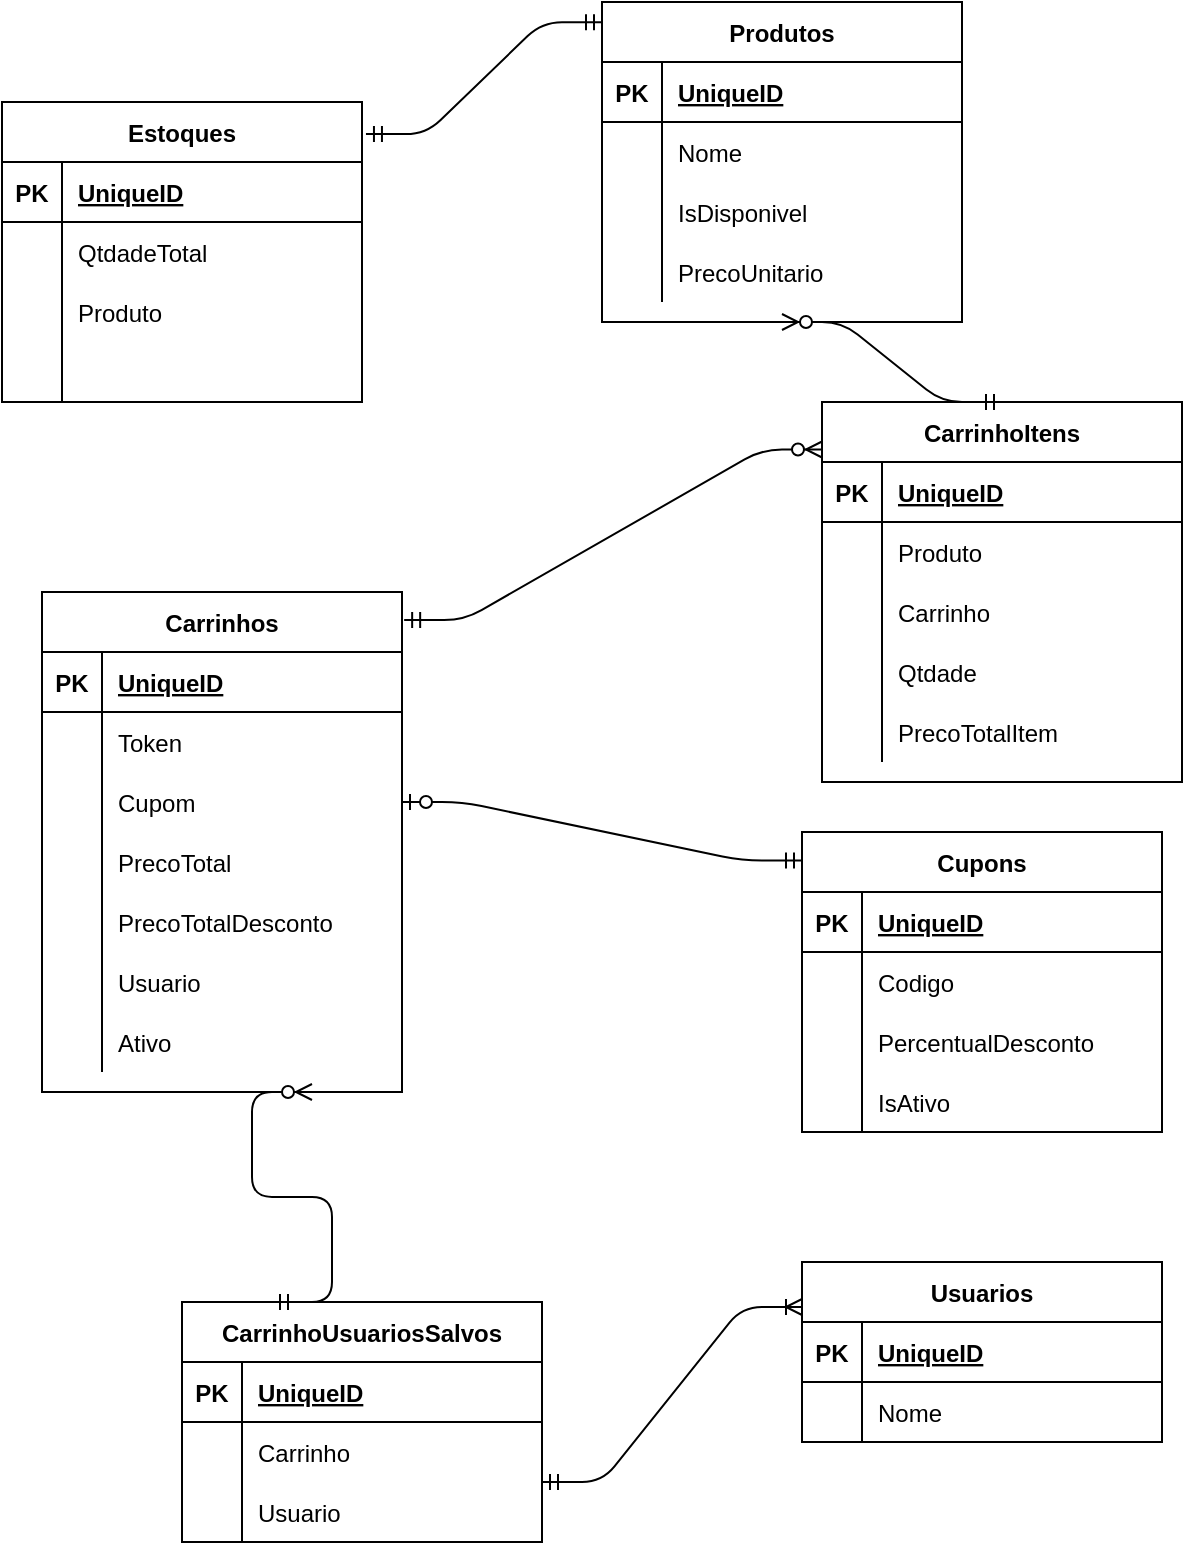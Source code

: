 <mxfile version="15.5.8" type="github">
  <diagram name="Page-1" id="e56a1550-8fbb-45ad-956c-1786394a9013">
    <mxGraphModel dx="1422" dy="752" grid="1" gridSize="10" guides="1" tooltips="1" connect="1" arrows="1" fold="1" page="1" pageScale="1" pageWidth="1100" pageHeight="850" background="none" math="0" shadow="0">
      <root>
        <mxCell id="0" />
        <mxCell id="1" parent="0" />
        <mxCell id="F-i-wz4eR_tnudAz3Pqm-1" value="Produtos" style="shape=table;startSize=30;container=1;collapsible=1;childLayout=tableLayout;fixedRows=1;rowLines=0;fontStyle=1;align=center;resizeLast=1;" parent="1" vertex="1">
          <mxGeometry x="350" y="50" width="180" height="160" as="geometry" />
        </mxCell>
        <mxCell id="F-i-wz4eR_tnudAz3Pqm-2" value="" style="shape=partialRectangle;collapsible=0;dropTarget=0;pointerEvents=0;fillColor=none;top=0;left=0;bottom=1;right=0;points=[[0,0.5],[1,0.5]];portConstraint=eastwest;" parent="F-i-wz4eR_tnudAz3Pqm-1" vertex="1">
          <mxGeometry y="30" width="180" height="30" as="geometry" />
        </mxCell>
        <mxCell id="F-i-wz4eR_tnudAz3Pqm-3" value="PK" style="shape=partialRectangle;connectable=0;fillColor=none;top=0;left=0;bottom=0;right=0;fontStyle=1;overflow=hidden;" parent="F-i-wz4eR_tnudAz3Pqm-2" vertex="1">
          <mxGeometry width="30" height="30" as="geometry" />
        </mxCell>
        <mxCell id="F-i-wz4eR_tnudAz3Pqm-4" value="UniqueID" style="shape=partialRectangle;connectable=0;fillColor=none;top=0;left=0;bottom=0;right=0;align=left;spacingLeft=6;fontStyle=5;overflow=hidden;" parent="F-i-wz4eR_tnudAz3Pqm-2" vertex="1">
          <mxGeometry x="30" width="150" height="30" as="geometry" />
        </mxCell>
        <mxCell id="F-i-wz4eR_tnudAz3Pqm-5" value="" style="shape=partialRectangle;collapsible=0;dropTarget=0;pointerEvents=0;fillColor=none;top=0;left=0;bottom=0;right=0;points=[[0,0.5],[1,0.5]];portConstraint=eastwest;" parent="F-i-wz4eR_tnudAz3Pqm-1" vertex="1">
          <mxGeometry y="60" width="180" height="30" as="geometry" />
        </mxCell>
        <mxCell id="F-i-wz4eR_tnudAz3Pqm-6" value="" style="shape=partialRectangle;connectable=0;fillColor=none;top=0;left=0;bottom=0;right=0;editable=1;overflow=hidden;" parent="F-i-wz4eR_tnudAz3Pqm-5" vertex="1">
          <mxGeometry width="30" height="30" as="geometry" />
        </mxCell>
        <mxCell id="F-i-wz4eR_tnudAz3Pqm-7" value="Nome" style="shape=partialRectangle;connectable=0;fillColor=none;top=0;left=0;bottom=0;right=0;align=left;spacingLeft=6;overflow=hidden;" parent="F-i-wz4eR_tnudAz3Pqm-5" vertex="1">
          <mxGeometry x="30" width="150" height="30" as="geometry" />
        </mxCell>
        <mxCell id="F-i-wz4eR_tnudAz3Pqm-8" value="" style="shape=partialRectangle;collapsible=0;dropTarget=0;pointerEvents=0;fillColor=none;top=0;left=0;bottom=0;right=0;points=[[0,0.5],[1,0.5]];portConstraint=eastwest;" parent="F-i-wz4eR_tnudAz3Pqm-1" vertex="1">
          <mxGeometry y="90" width="180" height="30" as="geometry" />
        </mxCell>
        <mxCell id="F-i-wz4eR_tnudAz3Pqm-9" value="" style="shape=partialRectangle;connectable=0;fillColor=none;top=0;left=0;bottom=0;right=0;editable=1;overflow=hidden;" parent="F-i-wz4eR_tnudAz3Pqm-8" vertex="1">
          <mxGeometry width="30" height="30" as="geometry" />
        </mxCell>
        <mxCell id="F-i-wz4eR_tnudAz3Pqm-10" value="IsDisponivel" style="shape=partialRectangle;connectable=0;fillColor=none;top=0;left=0;bottom=0;right=0;align=left;spacingLeft=6;overflow=hidden;" parent="F-i-wz4eR_tnudAz3Pqm-8" vertex="1">
          <mxGeometry x="30" width="150" height="30" as="geometry" />
        </mxCell>
        <mxCell id="F-i-wz4eR_tnudAz3Pqm-11" value="" style="shape=partialRectangle;collapsible=0;dropTarget=0;pointerEvents=0;fillColor=none;top=0;left=0;bottom=0;right=0;points=[[0,0.5],[1,0.5]];portConstraint=eastwest;" parent="F-i-wz4eR_tnudAz3Pqm-1" vertex="1">
          <mxGeometry y="120" width="180" height="30" as="geometry" />
        </mxCell>
        <mxCell id="F-i-wz4eR_tnudAz3Pqm-12" value="" style="shape=partialRectangle;connectable=0;fillColor=none;top=0;left=0;bottom=0;right=0;editable=1;overflow=hidden;" parent="F-i-wz4eR_tnudAz3Pqm-11" vertex="1">
          <mxGeometry width="30" height="30" as="geometry" />
        </mxCell>
        <mxCell id="F-i-wz4eR_tnudAz3Pqm-13" value="PrecoUnitario" style="shape=partialRectangle;connectable=0;fillColor=none;top=0;left=0;bottom=0;right=0;align=left;spacingLeft=6;overflow=hidden;" parent="F-i-wz4eR_tnudAz3Pqm-11" vertex="1">
          <mxGeometry x="30" width="150" height="30" as="geometry" />
        </mxCell>
        <mxCell id="F-i-wz4eR_tnudAz3Pqm-14" value="Estoques" style="shape=table;startSize=30;container=1;collapsible=1;childLayout=tableLayout;fixedRows=1;rowLines=0;fontStyle=1;align=center;resizeLast=1;" parent="1" vertex="1">
          <mxGeometry x="50" y="100" width="180" height="150" as="geometry" />
        </mxCell>
        <mxCell id="F-i-wz4eR_tnudAz3Pqm-15" value="" style="shape=partialRectangle;collapsible=0;dropTarget=0;pointerEvents=0;fillColor=none;top=0;left=0;bottom=1;right=0;points=[[0,0.5],[1,0.5]];portConstraint=eastwest;" parent="F-i-wz4eR_tnudAz3Pqm-14" vertex="1">
          <mxGeometry y="30" width="180" height="30" as="geometry" />
        </mxCell>
        <mxCell id="F-i-wz4eR_tnudAz3Pqm-16" value="PK" style="shape=partialRectangle;connectable=0;fillColor=none;top=0;left=0;bottom=0;right=0;fontStyle=1;overflow=hidden;" parent="F-i-wz4eR_tnudAz3Pqm-15" vertex="1">
          <mxGeometry width="30" height="30" as="geometry" />
        </mxCell>
        <mxCell id="F-i-wz4eR_tnudAz3Pqm-17" value="UniqueID" style="shape=partialRectangle;connectable=0;fillColor=none;top=0;left=0;bottom=0;right=0;align=left;spacingLeft=6;fontStyle=5;overflow=hidden;" parent="F-i-wz4eR_tnudAz3Pqm-15" vertex="1">
          <mxGeometry x="30" width="150" height="30" as="geometry" />
        </mxCell>
        <mxCell id="F-i-wz4eR_tnudAz3Pqm-18" value="" style="shape=partialRectangle;collapsible=0;dropTarget=0;pointerEvents=0;fillColor=none;top=0;left=0;bottom=0;right=0;points=[[0,0.5],[1,0.5]];portConstraint=eastwest;" parent="F-i-wz4eR_tnudAz3Pqm-14" vertex="1">
          <mxGeometry y="60" width="180" height="30" as="geometry" />
        </mxCell>
        <mxCell id="F-i-wz4eR_tnudAz3Pqm-19" value="" style="shape=partialRectangle;connectable=0;fillColor=none;top=0;left=0;bottom=0;right=0;editable=1;overflow=hidden;" parent="F-i-wz4eR_tnudAz3Pqm-18" vertex="1">
          <mxGeometry width="30" height="30" as="geometry" />
        </mxCell>
        <mxCell id="F-i-wz4eR_tnudAz3Pqm-20" value="QtdadeTotal" style="shape=partialRectangle;connectable=0;fillColor=none;top=0;left=0;bottom=0;right=0;align=left;spacingLeft=6;overflow=hidden;" parent="F-i-wz4eR_tnudAz3Pqm-18" vertex="1">
          <mxGeometry x="30" width="150" height="30" as="geometry" />
        </mxCell>
        <mxCell id="F-i-wz4eR_tnudAz3Pqm-21" value="" style="shape=partialRectangle;collapsible=0;dropTarget=0;pointerEvents=0;fillColor=none;top=0;left=0;bottom=0;right=0;points=[[0,0.5],[1,0.5]];portConstraint=eastwest;" parent="F-i-wz4eR_tnudAz3Pqm-14" vertex="1">
          <mxGeometry y="90" width="180" height="30" as="geometry" />
        </mxCell>
        <mxCell id="F-i-wz4eR_tnudAz3Pqm-22" value="" style="shape=partialRectangle;connectable=0;fillColor=none;top=0;left=0;bottom=0;right=0;editable=1;overflow=hidden;" parent="F-i-wz4eR_tnudAz3Pqm-21" vertex="1">
          <mxGeometry width="30" height="30" as="geometry" />
        </mxCell>
        <mxCell id="F-i-wz4eR_tnudAz3Pqm-23" value="Produto" style="shape=partialRectangle;connectable=0;fillColor=none;top=0;left=0;bottom=0;right=0;align=left;spacingLeft=6;overflow=hidden;" parent="F-i-wz4eR_tnudAz3Pqm-21" vertex="1">
          <mxGeometry x="30" width="150" height="30" as="geometry" />
        </mxCell>
        <mxCell id="F-i-wz4eR_tnudAz3Pqm-24" value="" style="shape=partialRectangle;collapsible=0;dropTarget=0;pointerEvents=0;fillColor=none;top=0;left=0;bottom=0;right=0;points=[[0,0.5],[1,0.5]];portConstraint=eastwest;" parent="F-i-wz4eR_tnudAz3Pqm-14" vertex="1">
          <mxGeometry y="120" width="180" height="30" as="geometry" />
        </mxCell>
        <mxCell id="F-i-wz4eR_tnudAz3Pqm-25" value="" style="shape=partialRectangle;connectable=0;fillColor=none;top=0;left=0;bottom=0;right=0;editable=1;overflow=hidden;" parent="F-i-wz4eR_tnudAz3Pqm-24" vertex="1">
          <mxGeometry width="30" height="30" as="geometry" />
        </mxCell>
        <mxCell id="F-i-wz4eR_tnudAz3Pqm-26" value="" style="shape=partialRectangle;connectable=0;fillColor=none;top=0;left=0;bottom=0;right=0;align=left;spacingLeft=6;overflow=hidden;" parent="F-i-wz4eR_tnudAz3Pqm-24" vertex="1">
          <mxGeometry x="30" width="150" height="30" as="geometry" />
        </mxCell>
        <mxCell id="F-i-wz4eR_tnudAz3Pqm-43" value="Cupons" style="shape=table;startSize=30;container=1;collapsible=1;childLayout=tableLayout;fixedRows=1;rowLines=0;fontStyle=1;align=center;resizeLast=1;" parent="1" vertex="1">
          <mxGeometry x="450" y="465" width="180" height="150" as="geometry" />
        </mxCell>
        <mxCell id="F-i-wz4eR_tnudAz3Pqm-44" value="" style="shape=partialRectangle;collapsible=0;dropTarget=0;pointerEvents=0;fillColor=none;top=0;left=0;bottom=1;right=0;points=[[0,0.5],[1,0.5]];portConstraint=eastwest;" parent="F-i-wz4eR_tnudAz3Pqm-43" vertex="1">
          <mxGeometry y="30" width="180" height="30" as="geometry" />
        </mxCell>
        <mxCell id="F-i-wz4eR_tnudAz3Pqm-45" value="PK" style="shape=partialRectangle;connectable=0;fillColor=none;top=0;left=0;bottom=0;right=0;fontStyle=1;overflow=hidden;" parent="F-i-wz4eR_tnudAz3Pqm-44" vertex="1">
          <mxGeometry width="30" height="30" as="geometry" />
        </mxCell>
        <mxCell id="F-i-wz4eR_tnudAz3Pqm-46" value="UniqueID" style="shape=partialRectangle;connectable=0;fillColor=none;top=0;left=0;bottom=0;right=0;align=left;spacingLeft=6;fontStyle=5;overflow=hidden;" parent="F-i-wz4eR_tnudAz3Pqm-44" vertex="1">
          <mxGeometry x="30" width="150" height="30" as="geometry" />
        </mxCell>
        <mxCell id="F-i-wz4eR_tnudAz3Pqm-47" value="" style="shape=partialRectangle;collapsible=0;dropTarget=0;pointerEvents=0;fillColor=none;top=0;left=0;bottom=0;right=0;points=[[0,0.5],[1,0.5]];portConstraint=eastwest;" parent="F-i-wz4eR_tnudAz3Pqm-43" vertex="1">
          <mxGeometry y="60" width="180" height="30" as="geometry" />
        </mxCell>
        <mxCell id="F-i-wz4eR_tnudAz3Pqm-48" value="" style="shape=partialRectangle;connectable=0;fillColor=none;top=0;left=0;bottom=0;right=0;editable=1;overflow=hidden;" parent="F-i-wz4eR_tnudAz3Pqm-47" vertex="1">
          <mxGeometry width="30" height="30" as="geometry" />
        </mxCell>
        <mxCell id="F-i-wz4eR_tnudAz3Pqm-49" value="Codigo" style="shape=partialRectangle;connectable=0;fillColor=none;top=0;left=0;bottom=0;right=0;align=left;spacingLeft=6;overflow=hidden;" parent="F-i-wz4eR_tnudAz3Pqm-47" vertex="1">
          <mxGeometry x="30" width="150" height="30" as="geometry" />
        </mxCell>
        <mxCell id="F-i-wz4eR_tnudAz3Pqm-50" value="" style="shape=partialRectangle;collapsible=0;dropTarget=0;pointerEvents=0;fillColor=none;top=0;left=0;bottom=0;right=0;points=[[0,0.5],[1,0.5]];portConstraint=eastwest;" parent="F-i-wz4eR_tnudAz3Pqm-43" vertex="1">
          <mxGeometry y="90" width="180" height="30" as="geometry" />
        </mxCell>
        <mxCell id="F-i-wz4eR_tnudAz3Pqm-51" value="" style="shape=partialRectangle;connectable=0;fillColor=none;top=0;left=0;bottom=0;right=0;editable=1;overflow=hidden;" parent="F-i-wz4eR_tnudAz3Pqm-50" vertex="1">
          <mxGeometry width="30" height="30" as="geometry" />
        </mxCell>
        <mxCell id="F-i-wz4eR_tnudAz3Pqm-52" value="PercentualDesconto" style="shape=partialRectangle;connectable=0;fillColor=none;top=0;left=0;bottom=0;right=0;align=left;spacingLeft=6;overflow=hidden;" parent="F-i-wz4eR_tnudAz3Pqm-50" vertex="1">
          <mxGeometry x="30" width="150" height="30" as="geometry" />
        </mxCell>
        <mxCell id="F-i-wz4eR_tnudAz3Pqm-53" value="" style="shape=partialRectangle;collapsible=0;dropTarget=0;pointerEvents=0;fillColor=none;top=0;left=0;bottom=0;right=0;points=[[0,0.5],[1,0.5]];portConstraint=eastwest;" parent="F-i-wz4eR_tnudAz3Pqm-43" vertex="1">
          <mxGeometry y="120" width="180" height="30" as="geometry" />
        </mxCell>
        <mxCell id="F-i-wz4eR_tnudAz3Pqm-54" value="" style="shape=partialRectangle;connectable=0;fillColor=none;top=0;left=0;bottom=0;right=0;editable=1;overflow=hidden;" parent="F-i-wz4eR_tnudAz3Pqm-53" vertex="1">
          <mxGeometry width="30" height="30" as="geometry" />
        </mxCell>
        <mxCell id="F-i-wz4eR_tnudAz3Pqm-55" value="IsAtivo" style="shape=partialRectangle;connectable=0;fillColor=none;top=0;left=0;bottom=0;right=0;align=left;spacingLeft=6;overflow=hidden;" parent="F-i-wz4eR_tnudAz3Pqm-53" vertex="1">
          <mxGeometry x="30" width="150" height="30" as="geometry" />
        </mxCell>
        <mxCell id="F-i-wz4eR_tnudAz3Pqm-63" value="Carrinhos" style="shape=table;startSize=30;container=1;collapsible=1;childLayout=tableLayout;fixedRows=1;rowLines=0;fontStyle=1;align=center;resizeLast=1;" parent="1" vertex="1">
          <mxGeometry x="70" y="345" width="180" height="250" as="geometry" />
        </mxCell>
        <mxCell id="F-i-wz4eR_tnudAz3Pqm-64" value="" style="shape=partialRectangle;collapsible=0;dropTarget=0;pointerEvents=0;fillColor=none;top=0;left=0;bottom=1;right=0;points=[[0,0.5],[1,0.5]];portConstraint=eastwest;" parent="F-i-wz4eR_tnudAz3Pqm-63" vertex="1">
          <mxGeometry y="30" width="180" height="30" as="geometry" />
        </mxCell>
        <mxCell id="F-i-wz4eR_tnudAz3Pqm-65" value="PK" style="shape=partialRectangle;connectable=0;fillColor=none;top=0;left=0;bottom=0;right=0;fontStyle=1;overflow=hidden;" parent="F-i-wz4eR_tnudAz3Pqm-64" vertex="1">
          <mxGeometry width="30" height="30" as="geometry">
            <mxRectangle width="30" height="30" as="alternateBounds" />
          </mxGeometry>
        </mxCell>
        <mxCell id="F-i-wz4eR_tnudAz3Pqm-66" value="UniqueID" style="shape=partialRectangle;connectable=0;fillColor=none;top=0;left=0;bottom=0;right=0;align=left;spacingLeft=6;fontStyle=5;overflow=hidden;" parent="F-i-wz4eR_tnudAz3Pqm-64" vertex="1">
          <mxGeometry x="30" width="150" height="30" as="geometry">
            <mxRectangle width="150" height="30" as="alternateBounds" />
          </mxGeometry>
        </mxCell>
        <mxCell id="F-i-wz4eR_tnudAz3Pqm-67" value="" style="shape=partialRectangle;collapsible=0;dropTarget=0;pointerEvents=0;fillColor=none;top=0;left=0;bottom=0;right=0;points=[[0,0.5],[1,0.5]];portConstraint=eastwest;" parent="F-i-wz4eR_tnudAz3Pqm-63" vertex="1">
          <mxGeometry y="60" width="180" height="30" as="geometry" />
        </mxCell>
        <mxCell id="F-i-wz4eR_tnudAz3Pqm-68" value="" style="shape=partialRectangle;connectable=0;fillColor=none;top=0;left=0;bottom=0;right=0;editable=1;overflow=hidden;" parent="F-i-wz4eR_tnudAz3Pqm-67" vertex="1">
          <mxGeometry width="30" height="30" as="geometry">
            <mxRectangle width="30" height="30" as="alternateBounds" />
          </mxGeometry>
        </mxCell>
        <mxCell id="F-i-wz4eR_tnudAz3Pqm-69" value="Token" style="shape=partialRectangle;connectable=0;fillColor=none;top=0;left=0;bottom=0;right=0;align=left;spacingLeft=6;overflow=hidden;" parent="F-i-wz4eR_tnudAz3Pqm-67" vertex="1">
          <mxGeometry x="30" width="150" height="30" as="geometry">
            <mxRectangle width="150" height="30" as="alternateBounds" />
          </mxGeometry>
        </mxCell>
        <mxCell id="F-i-wz4eR_tnudAz3Pqm-70" value="" style="shape=partialRectangle;collapsible=0;dropTarget=0;pointerEvents=0;fillColor=none;top=0;left=0;bottom=0;right=0;points=[[0,0.5],[1,0.5]];portConstraint=eastwest;" parent="F-i-wz4eR_tnudAz3Pqm-63" vertex="1">
          <mxGeometry y="90" width="180" height="30" as="geometry" />
        </mxCell>
        <mxCell id="F-i-wz4eR_tnudAz3Pqm-71" value="" style="shape=partialRectangle;connectable=0;fillColor=none;top=0;left=0;bottom=0;right=0;editable=1;overflow=hidden;" parent="F-i-wz4eR_tnudAz3Pqm-70" vertex="1">
          <mxGeometry width="30" height="30" as="geometry">
            <mxRectangle width="30" height="30" as="alternateBounds" />
          </mxGeometry>
        </mxCell>
        <mxCell id="F-i-wz4eR_tnudAz3Pqm-72" value="Cupom" style="shape=partialRectangle;connectable=0;fillColor=none;top=0;left=0;bottom=0;right=0;align=left;spacingLeft=6;overflow=hidden;" parent="F-i-wz4eR_tnudAz3Pqm-70" vertex="1">
          <mxGeometry x="30" width="150" height="30" as="geometry">
            <mxRectangle width="150" height="30" as="alternateBounds" />
          </mxGeometry>
        </mxCell>
        <mxCell id="F-i-wz4eR_tnudAz3Pqm-73" value="" style="shape=partialRectangle;collapsible=0;dropTarget=0;pointerEvents=0;fillColor=none;top=0;left=0;bottom=0;right=0;points=[[0,0.5],[1,0.5]];portConstraint=eastwest;" parent="F-i-wz4eR_tnudAz3Pqm-63" vertex="1">
          <mxGeometry y="120" width="180" height="30" as="geometry" />
        </mxCell>
        <mxCell id="F-i-wz4eR_tnudAz3Pqm-74" value="" style="shape=partialRectangle;connectable=0;fillColor=none;top=0;left=0;bottom=0;right=0;editable=1;overflow=hidden;" parent="F-i-wz4eR_tnudAz3Pqm-73" vertex="1">
          <mxGeometry width="30" height="30" as="geometry">
            <mxRectangle width="30" height="30" as="alternateBounds" />
          </mxGeometry>
        </mxCell>
        <mxCell id="F-i-wz4eR_tnudAz3Pqm-75" value="PrecoTotal" style="shape=partialRectangle;connectable=0;fillColor=none;top=0;left=0;bottom=0;right=0;align=left;spacingLeft=6;overflow=hidden;" parent="F-i-wz4eR_tnudAz3Pqm-73" vertex="1">
          <mxGeometry x="30" width="150" height="30" as="geometry">
            <mxRectangle width="150" height="30" as="alternateBounds" />
          </mxGeometry>
        </mxCell>
        <mxCell id="TE8Qy166koGMlecjjAGt-1" value="" style="shape=partialRectangle;collapsible=0;dropTarget=0;pointerEvents=0;fillColor=none;top=0;left=0;bottom=0;right=0;points=[[0,0.5],[1,0.5]];portConstraint=eastwest;" vertex="1" parent="F-i-wz4eR_tnudAz3Pqm-63">
          <mxGeometry y="150" width="180" height="30" as="geometry" />
        </mxCell>
        <mxCell id="TE8Qy166koGMlecjjAGt-2" value="" style="shape=partialRectangle;connectable=0;fillColor=none;top=0;left=0;bottom=0;right=0;editable=1;overflow=hidden;" vertex="1" parent="TE8Qy166koGMlecjjAGt-1">
          <mxGeometry width="30" height="30" as="geometry">
            <mxRectangle width="30" height="30" as="alternateBounds" />
          </mxGeometry>
        </mxCell>
        <mxCell id="TE8Qy166koGMlecjjAGt-3" value="PrecoTotalDesconto" style="shape=partialRectangle;connectable=0;fillColor=none;top=0;left=0;bottom=0;right=0;align=left;spacingLeft=6;overflow=hidden;" vertex="1" parent="TE8Qy166koGMlecjjAGt-1">
          <mxGeometry x="30" width="150" height="30" as="geometry">
            <mxRectangle width="150" height="30" as="alternateBounds" />
          </mxGeometry>
        </mxCell>
        <mxCell id="TE8Qy166koGMlecjjAGt-4" value="" style="shape=partialRectangle;collapsible=0;dropTarget=0;pointerEvents=0;fillColor=none;top=0;left=0;bottom=0;right=0;points=[[0,0.5],[1,0.5]];portConstraint=eastwest;" vertex="1" parent="F-i-wz4eR_tnudAz3Pqm-63">
          <mxGeometry y="180" width="180" height="30" as="geometry" />
        </mxCell>
        <mxCell id="TE8Qy166koGMlecjjAGt-5" value="" style="shape=partialRectangle;connectable=0;fillColor=none;top=0;left=0;bottom=0;right=0;editable=1;overflow=hidden;" vertex="1" parent="TE8Qy166koGMlecjjAGt-4">
          <mxGeometry width="30" height="30" as="geometry">
            <mxRectangle width="30" height="30" as="alternateBounds" />
          </mxGeometry>
        </mxCell>
        <mxCell id="TE8Qy166koGMlecjjAGt-6" value="Usuario" style="shape=partialRectangle;connectable=0;fillColor=none;top=0;left=0;bottom=0;right=0;align=left;spacingLeft=6;overflow=hidden;" vertex="1" parent="TE8Qy166koGMlecjjAGt-4">
          <mxGeometry x="30" width="150" height="30" as="geometry">
            <mxRectangle width="150" height="30" as="alternateBounds" />
          </mxGeometry>
        </mxCell>
        <mxCell id="TE8Qy166koGMlecjjAGt-10" value="" style="shape=partialRectangle;collapsible=0;dropTarget=0;pointerEvents=0;fillColor=none;top=0;left=0;bottom=0;right=0;points=[[0,0.5],[1,0.5]];portConstraint=eastwest;" vertex="1" parent="F-i-wz4eR_tnudAz3Pqm-63">
          <mxGeometry y="210" width="180" height="30" as="geometry" />
        </mxCell>
        <mxCell id="TE8Qy166koGMlecjjAGt-11" value="" style="shape=partialRectangle;connectable=0;fillColor=none;top=0;left=0;bottom=0;right=0;editable=1;overflow=hidden;" vertex="1" parent="TE8Qy166koGMlecjjAGt-10">
          <mxGeometry width="30" height="30" as="geometry">
            <mxRectangle width="30" height="30" as="alternateBounds" />
          </mxGeometry>
        </mxCell>
        <mxCell id="TE8Qy166koGMlecjjAGt-12" value="Ativo" style="shape=partialRectangle;connectable=0;fillColor=none;top=0;left=0;bottom=0;right=0;align=left;spacingLeft=6;overflow=hidden;" vertex="1" parent="TE8Qy166koGMlecjjAGt-10">
          <mxGeometry x="30" width="150" height="30" as="geometry">
            <mxRectangle width="150" height="30" as="alternateBounds" />
          </mxGeometry>
        </mxCell>
        <mxCell id="F-i-wz4eR_tnudAz3Pqm-90" value="" style="edgeStyle=entityRelationEdgeStyle;fontSize=12;html=1;endArrow=ERmandOne;startArrow=ERmandOne;exitX=1.011;exitY=0.107;exitDx=0;exitDy=0;exitPerimeter=0;entryX=0;entryY=0.063;entryDx=0;entryDy=0;entryPerimeter=0;" parent="1" source="F-i-wz4eR_tnudAz3Pqm-14" target="F-i-wz4eR_tnudAz3Pqm-1" edge="1">
          <mxGeometry width="100" height="100" relative="1" as="geometry">
            <mxPoint x="80" y="480" as="sourcePoint" />
            <mxPoint x="180" y="380" as="targetPoint" />
          </mxGeometry>
        </mxCell>
        <mxCell id="F-i-wz4eR_tnudAz3Pqm-92" value="" style="edgeStyle=entityRelationEdgeStyle;fontSize=12;html=1;endArrow=ERzeroToOne;startArrow=ERmandOne;exitX=0;exitY=0.095;exitDx=0;exitDy=0;exitPerimeter=0;entryX=1;entryY=0.5;entryDx=0;entryDy=0;" parent="1" source="F-i-wz4eR_tnudAz3Pqm-43" target="F-i-wz4eR_tnudAz3Pqm-70" edge="1">
          <mxGeometry width="100" height="100" relative="1" as="geometry">
            <mxPoint x="750" y="470" as="sourcePoint" />
            <mxPoint x="490" y="400" as="targetPoint" />
          </mxGeometry>
        </mxCell>
        <mxCell id="F-i-wz4eR_tnudAz3Pqm-125" value="CarrinhoItens" style="shape=table;startSize=30;container=1;collapsible=1;childLayout=tableLayout;fixedRows=1;rowLines=0;fontStyle=1;align=center;resizeLast=1;" parent="1" vertex="1">
          <mxGeometry x="460" y="250" width="180" height="190" as="geometry" />
        </mxCell>
        <mxCell id="F-i-wz4eR_tnudAz3Pqm-126" value="" style="shape=partialRectangle;collapsible=0;dropTarget=0;pointerEvents=0;fillColor=none;top=0;left=0;bottom=1;right=0;points=[[0,0.5],[1,0.5]];portConstraint=eastwest;" parent="F-i-wz4eR_tnudAz3Pqm-125" vertex="1">
          <mxGeometry y="30" width="180" height="30" as="geometry" />
        </mxCell>
        <mxCell id="F-i-wz4eR_tnudAz3Pqm-127" value="PK" style="shape=partialRectangle;connectable=0;fillColor=none;top=0;left=0;bottom=0;right=0;fontStyle=1;overflow=hidden;" parent="F-i-wz4eR_tnudAz3Pqm-126" vertex="1">
          <mxGeometry width="30" height="30" as="geometry">
            <mxRectangle width="30" height="30" as="alternateBounds" />
          </mxGeometry>
        </mxCell>
        <mxCell id="F-i-wz4eR_tnudAz3Pqm-128" value="UniqueID" style="shape=partialRectangle;connectable=0;fillColor=none;top=0;left=0;bottom=0;right=0;align=left;spacingLeft=6;fontStyle=5;overflow=hidden;" parent="F-i-wz4eR_tnudAz3Pqm-126" vertex="1">
          <mxGeometry x="30" width="150" height="30" as="geometry">
            <mxRectangle width="150" height="30" as="alternateBounds" />
          </mxGeometry>
        </mxCell>
        <mxCell id="F-i-wz4eR_tnudAz3Pqm-129" value="" style="shape=partialRectangle;collapsible=0;dropTarget=0;pointerEvents=0;fillColor=none;top=0;left=0;bottom=0;right=0;points=[[0,0.5],[1,0.5]];portConstraint=eastwest;" parent="F-i-wz4eR_tnudAz3Pqm-125" vertex="1">
          <mxGeometry y="60" width="180" height="30" as="geometry" />
        </mxCell>
        <mxCell id="F-i-wz4eR_tnudAz3Pqm-130" value="" style="shape=partialRectangle;connectable=0;fillColor=none;top=0;left=0;bottom=0;right=0;editable=1;overflow=hidden;" parent="F-i-wz4eR_tnudAz3Pqm-129" vertex="1">
          <mxGeometry width="30" height="30" as="geometry">
            <mxRectangle width="30" height="30" as="alternateBounds" />
          </mxGeometry>
        </mxCell>
        <mxCell id="F-i-wz4eR_tnudAz3Pqm-131" value="Produto" style="shape=partialRectangle;connectable=0;fillColor=none;top=0;left=0;bottom=0;right=0;align=left;spacingLeft=6;overflow=hidden;" parent="F-i-wz4eR_tnudAz3Pqm-129" vertex="1">
          <mxGeometry x="30" width="150" height="30" as="geometry">
            <mxRectangle width="150" height="30" as="alternateBounds" />
          </mxGeometry>
        </mxCell>
        <mxCell id="F-i-wz4eR_tnudAz3Pqm-132" value="" style="shape=partialRectangle;collapsible=0;dropTarget=0;pointerEvents=0;fillColor=none;top=0;left=0;bottom=0;right=0;points=[[0,0.5],[1,0.5]];portConstraint=eastwest;" parent="F-i-wz4eR_tnudAz3Pqm-125" vertex="1">
          <mxGeometry y="90" width="180" height="30" as="geometry" />
        </mxCell>
        <mxCell id="F-i-wz4eR_tnudAz3Pqm-133" value="" style="shape=partialRectangle;connectable=0;fillColor=none;top=0;left=0;bottom=0;right=0;editable=1;overflow=hidden;" parent="F-i-wz4eR_tnudAz3Pqm-132" vertex="1">
          <mxGeometry width="30" height="30" as="geometry">
            <mxRectangle width="30" height="30" as="alternateBounds" />
          </mxGeometry>
        </mxCell>
        <mxCell id="F-i-wz4eR_tnudAz3Pqm-134" value="Carrinho" style="shape=partialRectangle;connectable=0;fillColor=none;top=0;left=0;bottom=0;right=0;align=left;spacingLeft=6;overflow=hidden;" parent="F-i-wz4eR_tnudAz3Pqm-132" vertex="1">
          <mxGeometry x="30" width="150" height="30" as="geometry">
            <mxRectangle width="150" height="30" as="alternateBounds" />
          </mxGeometry>
        </mxCell>
        <mxCell id="F-i-wz4eR_tnudAz3Pqm-135" value="" style="shape=partialRectangle;collapsible=0;dropTarget=0;pointerEvents=0;fillColor=none;top=0;left=0;bottom=0;right=0;points=[[0,0.5],[1,0.5]];portConstraint=eastwest;" parent="F-i-wz4eR_tnudAz3Pqm-125" vertex="1">
          <mxGeometry y="120" width="180" height="30" as="geometry" />
        </mxCell>
        <mxCell id="F-i-wz4eR_tnudAz3Pqm-136" value="" style="shape=partialRectangle;connectable=0;fillColor=none;top=0;left=0;bottom=0;right=0;editable=1;overflow=hidden;" parent="F-i-wz4eR_tnudAz3Pqm-135" vertex="1">
          <mxGeometry width="30" height="30" as="geometry">
            <mxRectangle width="30" height="30" as="alternateBounds" />
          </mxGeometry>
        </mxCell>
        <mxCell id="F-i-wz4eR_tnudAz3Pqm-137" value="Qtdade" style="shape=partialRectangle;connectable=0;fillColor=none;top=0;left=0;bottom=0;right=0;align=left;spacingLeft=6;overflow=hidden;" parent="F-i-wz4eR_tnudAz3Pqm-135" vertex="1">
          <mxGeometry x="30" width="150" height="30" as="geometry">
            <mxRectangle width="150" height="30" as="alternateBounds" />
          </mxGeometry>
        </mxCell>
        <mxCell id="TE8Qy166koGMlecjjAGt-7" value="" style="shape=partialRectangle;collapsible=0;dropTarget=0;pointerEvents=0;fillColor=none;top=0;left=0;bottom=0;right=0;points=[[0,0.5],[1,0.5]];portConstraint=eastwest;" vertex="1" parent="F-i-wz4eR_tnudAz3Pqm-125">
          <mxGeometry y="150" width="180" height="30" as="geometry" />
        </mxCell>
        <mxCell id="TE8Qy166koGMlecjjAGt-8" value="" style="shape=partialRectangle;connectable=0;fillColor=none;top=0;left=0;bottom=0;right=0;editable=1;overflow=hidden;" vertex="1" parent="TE8Qy166koGMlecjjAGt-7">
          <mxGeometry width="30" height="30" as="geometry">
            <mxRectangle width="30" height="30" as="alternateBounds" />
          </mxGeometry>
        </mxCell>
        <mxCell id="TE8Qy166koGMlecjjAGt-9" value="PrecoTotalItem" style="shape=partialRectangle;connectable=0;fillColor=none;top=0;left=0;bottom=0;right=0;align=left;spacingLeft=6;overflow=hidden;" vertex="1" parent="TE8Qy166koGMlecjjAGt-7">
          <mxGeometry x="30" width="150" height="30" as="geometry">
            <mxRectangle width="150" height="30" as="alternateBounds" />
          </mxGeometry>
        </mxCell>
        <mxCell id="F-i-wz4eR_tnudAz3Pqm-138" value="" style="edgeStyle=entityRelationEdgeStyle;fontSize=12;html=1;endArrow=ERzeroToMany;startArrow=ERmandOne;exitX=0.5;exitY=0;exitDx=0;exitDy=0;entryX=0.5;entryY=1;entryDx=0;entryDy=0;" parent="1" source="F-i-wz4eR_tnudAz3Pqm-125" target="F-i-wz4eR_tnudAz3Pqm-1" edge="1">
          <mxGeometry width="100" height="100" relative="1" as="geometry">
            <mxPoint x="250" y="280" as="sourcePoint" />
            <mxPoint x="350" y="180" as="targetPoint" />
          </mxGeometry>
        </mxCell>
        <mxCell id="F-i-wz4eR_tnudAz3Pqm-139" value="" style="edgeStyle=entityRelationEdgeStyle;fontSize=12;html=1;endArrow=ERzeroToMany;startArrow=ERmandOne;exitX=1.006;exitY=0.056;exitDx=0;exitDy=0;exitPerimeter=0;entryX=0;entryY=0.125;entryDx=0;entryDy=0;entryPerimeter=0;" parent="1" source="F-i-wz4eR_tnudAz3Pqm-63" target="F-i-wz4eR_tnudAz3Pqm-125" edge="1">
          <mxGeometry width="100" height="100" relative="1" as="geometry">
            <mxPoint x="500" y="570" as="sourcePoint" />
            <mxPoint x="600" y="470" as="targetPoint" />
          </mxGeometry>
        </mxCell>
        <mxCell id="F-i-wz4eR_tnudAz3Pqm-140" value="Usuarios" style="shape=table;startSize=30;container=1;collapsible=1;childLayout=tableLayout;fixedRows=1;rowLines=0;fontStyle=1;align=center;resizeLast=1;" parent="1" vertex="1">
          <mxGeometry x="450" y="680" width="180" height="90" as="geometry" />
        </mxCell>
        <mxCell id="F-i-wz4eR_tnudAz3Pqm-141" value="" style="shape=partialRectangle;collapsible=0;dropTarget=0;pointerEvents=0;fillColor=none;top=0;left=0;bottom=1;right=0;points=[[0,0.5],[1,0.5]];portConstraint=eastwest;" parent="F-i-wz4eR_tnudAz3Pqm-140" vertex="1">
          <mxGeometry y="30" width="180" height="30" as="geometry" />
        </mxCell>
        <mxCell id="F-i-wz4eR_tnudAz3Pqm-142" value="PK" style="shape=partialRectangle;connectable=0;fillColor=none;top=0;left=0;bottom=0;right=0;fontStyle=1;overflow=hidden;" parent="F-i-wz4eR_tnudAz3Pqm-141" vertex="1">
          <mxGeometry width="30" height="30" as="geometry" />
        </mxCell>
        <mxCell id="F-i-wz4eR_tnudAz3Pqm-143" value="UniqueID" style="shape=partialRectangle;connectable=0;fillColor=none;top=0;left=0;bottom=0;right=0;align=left;spacingLeft=6;fontStyle=5;overflow=hidden;" parent="F-i-wz4eR_tnudAz3Pqm-141" vertex="1">
          <mxGeometry x="30" width="150" height="30" as="geometry" />
        </mxCell>
        <mxCell id="F-i-wz4eR_tnudAz3Pqm-144" value="" style="shape=partialRectangle;collapsible=0;dropTarget=0;pointerEvents=0;fillColor=none;top=0;left=0;bottom=0;right=0;points=[[0,0.5],[1,0.5]];portConstraint=eastwest;" parent="F-i-wz4eR_tnudAz3Pqm-140" vertex="1">
          <mxGeometry y="60" width="180" height="30" as="geometry" />
        </mxCell>
        <mxCell id="F-i-wz4eR_tnudAz3Pqm-145" value="" style="shape=partialRectangle;connectable=0;fillColor=none;top=0;left=0;bottom=0;right=0;editable=1;overflow=hidden;" parent="F-i-wz4eR_tnudAz3Pqm-144" vertex="1">
          <mxGeometry width="30" height="30" as="geometry" />
        </mxCell>
        <mxCell id="F-i-wz4eR_tnudAz3Pqm-146" value="Nome" style="shape=partialRectangle;connectable=0;fillColor=none;top=0;left=0;bottom=0;right=0;align=left;spacingLeft=6;overflow=hidden;" parent="F-i-wz4eR_tnudAz3Pqm-144" vertex="1">
          <mxGeometry x="30" width="150" height="30" as="geometry" />
        </mxCell>
        <mxCell id="F-i-wz4eR_tnudAz3Pqm-166" value="CarrinhoUsuariosSalvos" style="shape=table;startSize=30;container=1;collapsible=1;childLayout=tableLayout;fixedRows=1;rowLines=0;fontStyle=1;align=center;resizeLast=1;" parent="1" vertex="1">
          <mxGeometry x="140" y="700" width="180" height="120" as="geometry" />
        </mxCell>
        <mxCell id="F-i-wz4eR_tnudAz3Pqm-167" value="" style="shape=partialRectangle;collapsible=0;dropTarget=0;pointerEvents=0;fillColor=none;top=0;left=0;bottom=1;right=0;points=[[0,0.5],[1,0.5]];portConstraint=eastwest;" parent="F-i-wz4eR_tnudAz3Pqm-166" vertex="1">
          <mxGeometry y="30" width="180" height="30" as="geometry" />
        </mxCell>
        <mxCell id="F-i-wz4eR_tnudAz3Pqm-168" value="PK" style="shape=partialRectangle;connectable=0;fillColor=none;top=0;left=0;bottom=0;right=0;fontStyle=1;overflow=hidden;" parent="F-i-wz4eR_tnudAz3Pqm-167" vertex="1">
          <mxGeometry width="30" height="30" as="geometry">
            <mxRectangle width="30" height="30" as="alternateBounds" />
          </mxGeometry>
        </mxCell>
        <mxCell id="F-i-wz4eR_tnudAz3Pqm-169" value="UniqueID" style="shape=partialRectangle;connectable=0;fillColor=none;top=0;left=0;bottom=0;right=0;align=left;spacingLeft=6;fontStyle=5;overflow=hidden;" parent="F-i-wz4eR_tnudAz3Pqm-167" vertex="1">
          <mxGeometry x="30" width="150" height="30" as="geometry">
            <mxRectangle width="150" height="30" as="alternateBounds" />
          </mxGeometry>
        </mxCell>
        <mxCell id="F-i-wz4eR_tnudAz3Pqm-170" value="" style="shape=partialRectangle;collapsible=0;dropTarget=0;pointerEvents=0;fillColor=none;top=0;left=0;bottom=0;right=0;points=[[0,0.5],[1,0.5]];portConstraint=eastwest;" parent="F-i-wz4eR_tnudAz3Pqm-166" vertex="1">
          <mxGeometry y="60" width="180" height="30" as="geometry" />
        </mxCell>
        <mxCell id="F-i-wz4eR_tnudAz3Pqm-171" value="" style="shape=partialRectangle;connectable=0;fillColor=none;top=0;left=0;bottom=0;right=0;editable=1;overflow=hidden;" parent="F-i-wz4eR_tnudAz3Pqm-170" vertex="1">
          <mxGeometry width="30" height="30" as="geometry">
            <mxRectangle width="30" height="30" as="alternateBounds" />
          </mxGeometry>
        </mxCell>
        <mxCell id="F-i-wz4eR_tnudAz3Pqm-172" value="Carrinho" style="shape=partialRectangle;connectable=0;fillColor=none;top=0;left=0;bottom=0;right=0;align=left;spacingLeft=6;overflow=hidden;" parent="F-i-wz4eR_tnudAz3Pqm-170" vertex="1">
          <mxGeometry x="30" width="150" height="30" as="geometry">
            <mxRectangle width="150" height="30" as="alternateBounds" />
          </mxGeometry>
        </mxCell>
        <mxCell id="F-i-wz4eR_tnudAz3Pqm-178" value="" style="shape=partialRectangle;collapsible=0;dropTarget=0;pointerEvents=0;fillColor=none;top=0;left=0;bottom=0;right=0;points=[[0,0.5],[1,0.5]];portConstraint=eastwest;" parent="F-i-wz4eR_tnudAz3Pqm-166" vertex="1">
          <mxGeometry y="90" width="180" height="30" as="geometry" />
        </mxCell>
        <mxCell id="F-i-wz4eR_tnudAz3Pqm-179" value="" style="shape=partialRectangle;connectable=0;fillColor=none;top=0;left=0;bottom=0;right=0;editable=1;overflow=hidden;" parent="F-i-wz4eR_tnudAz3Pqm-178" vertex="1">
          <mxGeometry width="30" height="30" as="geometry">
            <mxRectangle width="30" height="30" as="alternateBounds" />
          </mxGeometry>
        </mxCell>
        <mxCell id="F-i-wz4eR_tnudAz3Pqm-180" value="Usuario" style="shape=partialRectangle;connectable=0;fillColor=none;top=0;left=0;bottom=0;right=0;align=left;spacingLeft=6;overflow=hidden;" parent="F-i-wz4eR_tnudAz3Pqm-178" vertex="1">
          <mxGeometry x="30" width="150" height="30" as="geometry">
            <mxRectangle width="150" height="30" as="alternateBounds" />
          </mxGeometry>
        </mxCell>
        <mxCell id="F-i-wz4eR_tnudAz3Pqm-173" value="" style="edgeStyle=entityRelationEdgeStyle;fontSize=12;html=1;endArrow=ERzeroToMany;startArrow=ERmandOne;exitX=0.25;exitY=0;exitDx=0;exitDy=0;entryX=0.75;entryY=1;entryDx=0;entryDy=0;" parent="1" source="F-i-wz4eR_tnudAz3Pqm-166" edge="1" target="F-i-wz4eR_tnudAz3Pqm-63">
          <mxGeometry width="100" height="100" relative="1" as="geometry">
            <mxPoint x="60" y="650" as="sourcePoint" />
            <mxPoint x="120" y="510" as="targetPoint" />
          </mxGeometry>
        </mxCell>
        <mxCell id="F-i-wz4eR_tnudAz3Pqm-181" value="" style="edgeStyle=entityRelationEdgeStyle;fontSize=12;html=1;endArrow=ERoneToMany;startArrow=ERmandOne;entryX=0;entryY=0.25;entryDx=0;entryDy=0;exitX=1;exitY=0.75;exitDx=0;exitDy=0;" parent="1" source="F-i-wz4eR_tnudAz3Pqm-166" target="F-i-wz4eR_tnudAz3Pqm-140" edge="1">
          <mxGeometry width="100" height="100" relative="1" as="geometry">
            <mxPoint x="279" y="734" as="sourcePoint" />
            <mxPoint x="390" y="735" as="targetPoint" />
          </mxGeometry>
        </mxCell>
      </root>
    </mxGraphModel>
  </diagram>
</mxfile>
